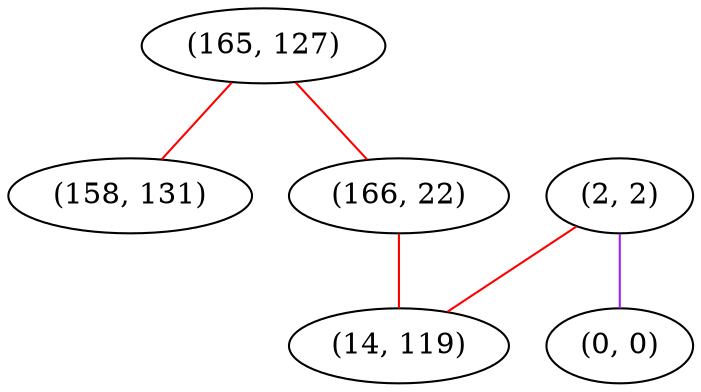 graph "" {
"(165, 127)";
"(158, 131)";
"(2, 2)";
"(0, 0)";
"(166, 22)";
"(14, 119)";
"(165, 127)" -- "(158, 131)"  [color=red, key=0, weight=1];
"(165, 127)" -- "(166, 22)"  [color=red, key=0, weight=1];
"(2, 2)" -- "(0, 0)"  [color=purple, key=0, weight=4];
"(2, 2)" -- "(14, 119)"  [color=red, key=0, weight=1];
"(166, 22)" -- "(14, 119)"  [color=red, key=0, weight=1];
}
